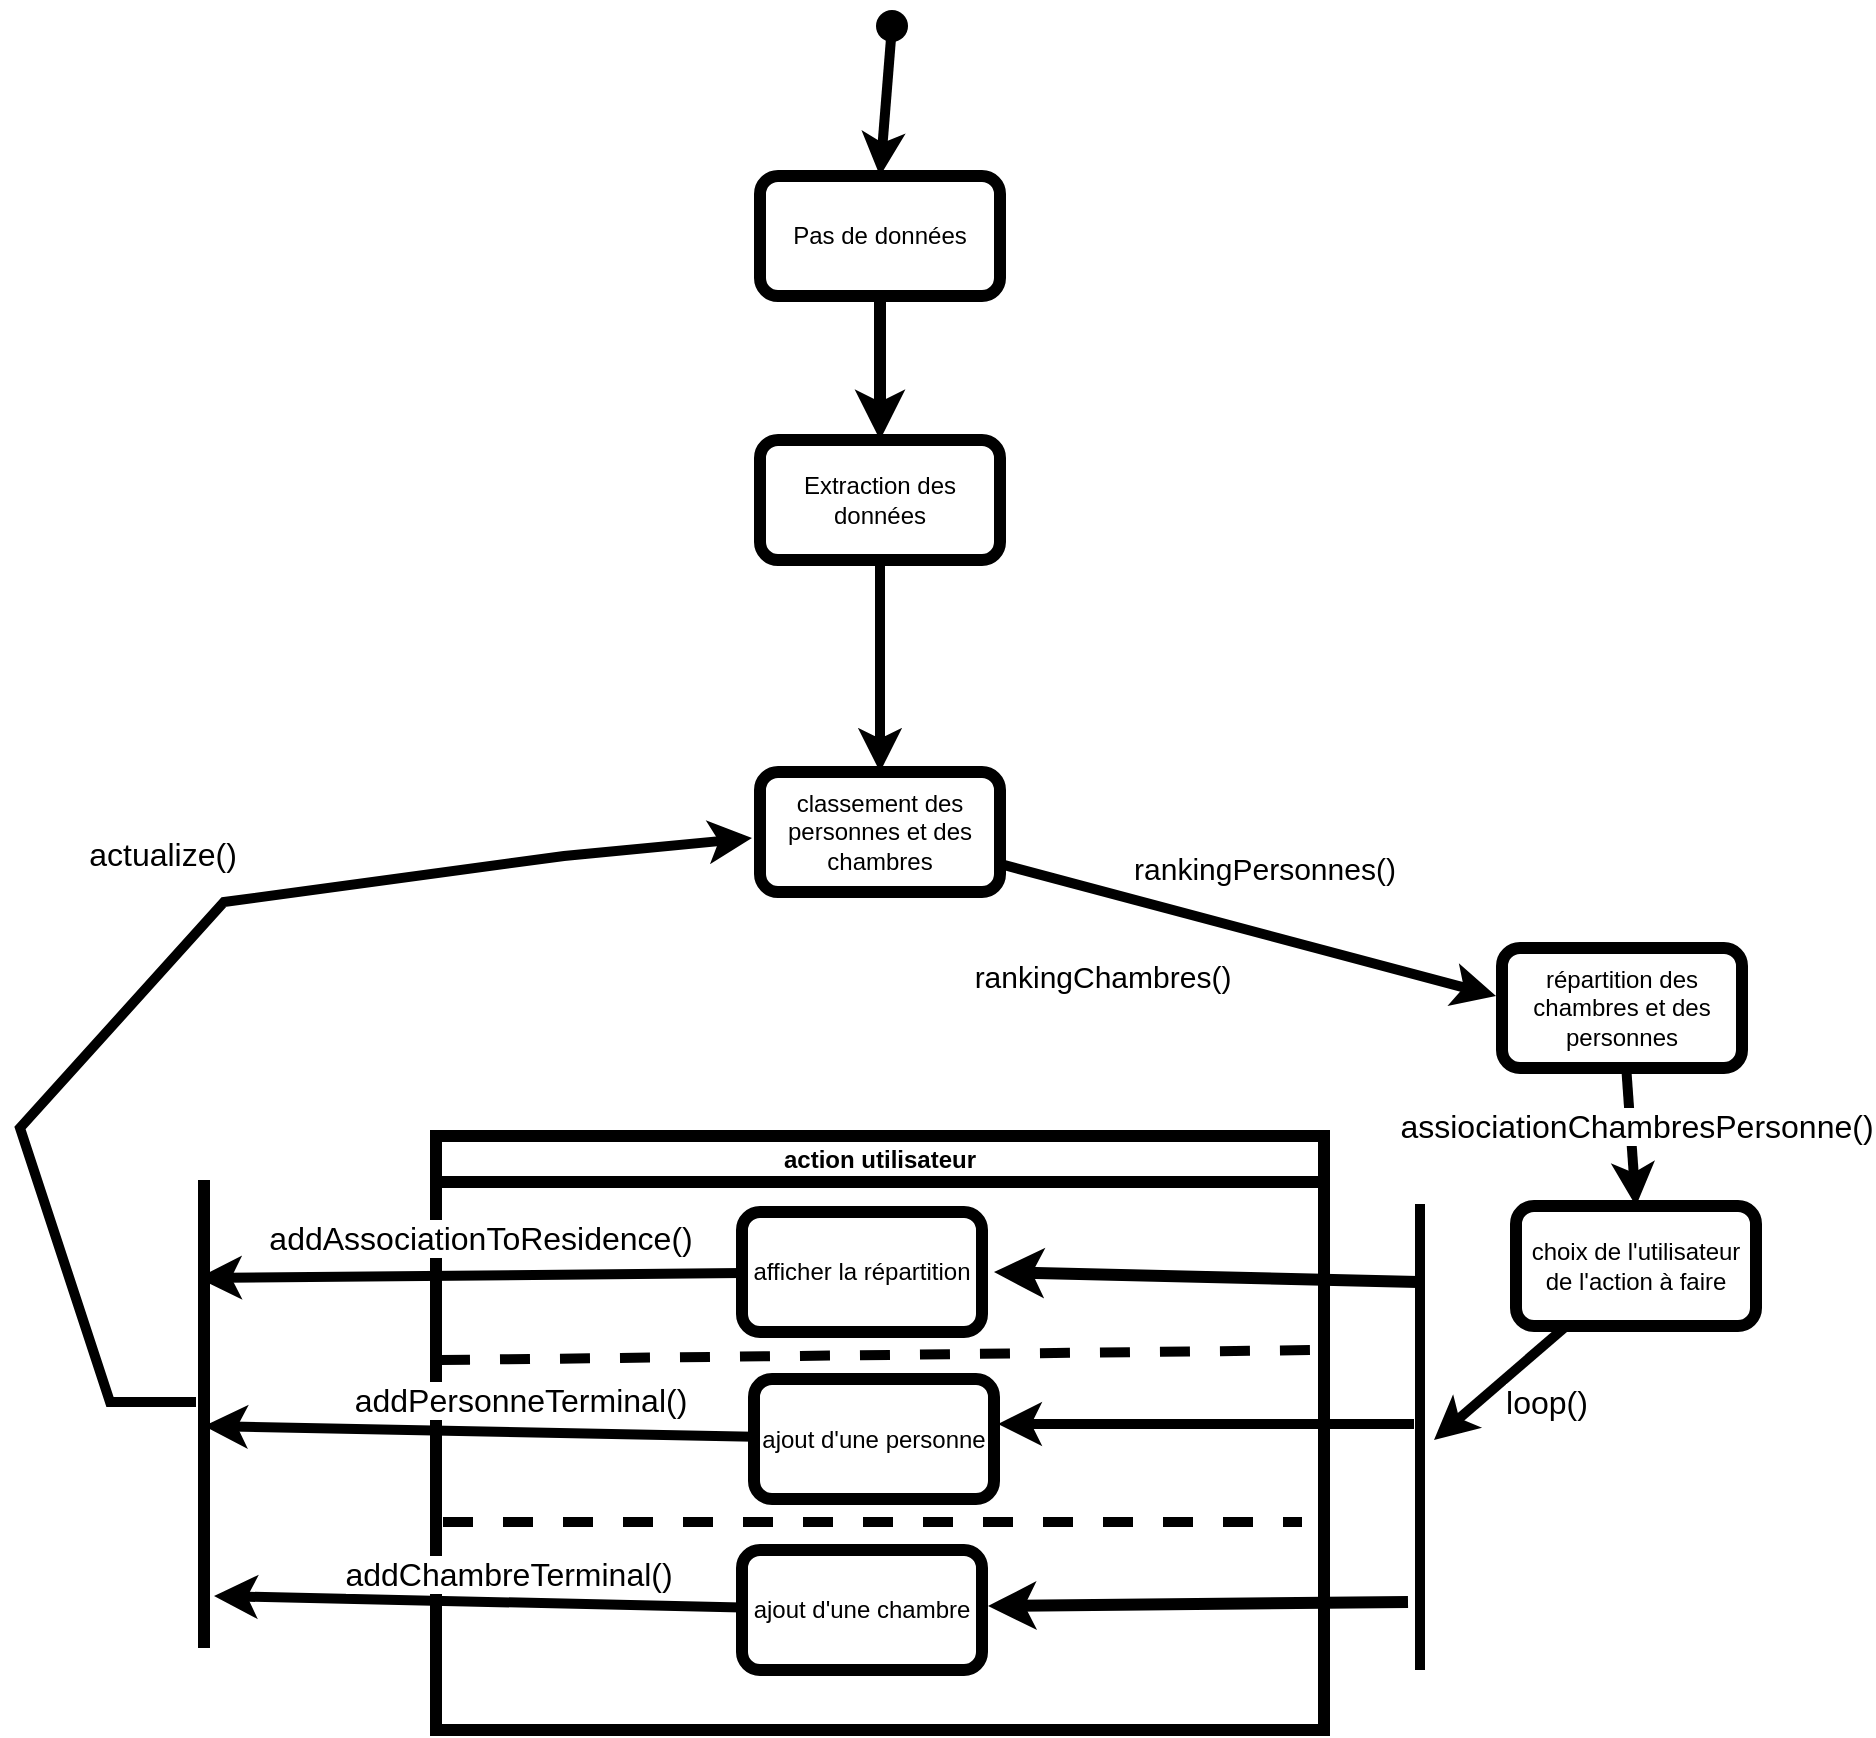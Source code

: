 <mxfile version="22.1.22" type="embed">
  <diagram id="gWISrfITsax8uBcyrK8t" name="Page-1">
    <mxGraphModel dx="1930" dy="1526" grid="0" gridSize="10" guides="1" tooltips="1" connect="1" arrows="1" fold="1" page="0" pageScale="1" pageWidth="413" pageHeight="291" math="0" shadow="0">
      <root>
        <mxCell id="0" />
        <mxCell id="1" parent="0" />
        <mxCell id="12" style="edgeStyle=none;html=1;entryX=0.5;entryY=0;entryDx=0;entryDy=0;strokeWidth=5;exitX=0;exitY=0.4;exitDx=0;exitDy=0;exitPerimeter=0;" parent="1" source="7" target="10" edge="1">
          <mxGeometry relative="1" as="geometry" />
        </mxCell>
        <mxCell id="7" value="" style="shape=waypoint;sketch=0;fillStyle=solid;size=6;pointerEvents=1;points=[];fillColor=none;resizable=0;rotatable=0;perimeter=centerPerimeter;snapToPoint=1;strokeWidth=6;" parent="1" vertex="1">
          <mxGeometry x="299" y="-155" width="20" height="20" as="geometry" />
        </mxCell>
        <mxCell id="44" style="edgeStyle=orthogonalEdgeStyle;rounded=0;orthogonalLoop=1;jettySize=auto;html=1;entryX=0.5;entryY=0;entryDx=0;entryDy=0;strokeWidth=6;" parent="1" source="10" target="13" edge="1">
          <mxGeometry relative="1" as="geometry" />
        </mxCell>
        <mxCell id="10" value="Pas de données" style="rounded=1;whiteSpace=wrap;html=1;strokeWidth=6;" parent="1" vertex="1">
          <mxGeometry x="243" y="-70" width="120" height="60" as="geometry" />
        </mxCell>
        <mxCell id="19" style="edgeStyle=none;html=1;exitX=0.5;exitY=1;exitDx=0;exitDy=0;entryX=0.5;entryY=0;entryDx=0;entryDy=0;strokeWidth=5;" parent="1" source="13" target="16" edge="1">
          <mxGeometry relative="1" as="geometry" />
        </mxCell>
        <mxCell id="13" value="Extraction des données" style="rounded=1;whiteSpace=wrap;html=1;strokeWidth=6;" parent="1" vertex="1">
          <mxGeometry x="243" y="62" width="120" height="60" as="geometry" />
        </mxCell>
        <mxCell id="24" style="edgeStyle=none;html=1;entryX=-0.025;entryY=0.4;entryDx=0;entryDy=0;entryPerimeter=0;strokeWidth=5;" parent="1" source="16" target="23" edge="1">
          <mxGeometry relative="1" as="geometry" />
        </mxCell>
        <mxCell id="57" value="rankingPersonnes()" style="edgeLabel;html=1;align=center;verticalAlign=middle;resizable=0;points=[];fontSize=15;" vertex="1" connectable="0" parent="24">
          <mxGeometry x="-0.178" y="2" relative="1" as="geometry">
            <mxPoint x="29" y="-23" as="offset" />
          </mxGeometry>
        </mxCell>
        <mxCell id="16" value="classement des personnes et des chambres" style="rounded=1;whiteSpace=wrap;html=1;strokeWidth=6;" parent="1" vertex="1">
          <mxGeometry x="243" y="228" width="120" height="60" as="geometry" />
        </mxCell>
        <mxCell id="26" style="edgeStyle=none;html=1;strokeWidth=5;" parent="1" source="17" edge="1">
          <mxGeometry relative="1" as="geometry">
            <mxPoint x="580" y="562" as="targetPoint" />
          </mxGeometry>
        </mxCell>
        <mxCell id="45" value="loop()" style="edgeLabel;html=1;align=center;verticalAlign=middle;resizable=0;points=[];fontSize=16;" parent="26" vertex="1" connectable="0">
          <mxGeometry x="-0.004" y="-2" relative="1" as="geometry">
            <mxPoint x="24" y="11" as="offset" />
          </mxGeometry>
        </mxCell>
        <mxCell id="17" value="choix de l&#39;utilisateur de l&#39;action à faire" style="rounded=1;whiteSpace=wrap;html=1;strokeWidth=6;" parent="1" vertex="1">
          <mxGeometry x="621" y="445" width="120" height="60" as="geometry" />
        </mxCell>
        <mxCell id="25" style="edgeStyle=none;html=1;entryX=0.5;entryY=0;entryDx=0;entryDy=0;strokeWidth=5;" parent="1" source="23" target="17" edge="1">
          <mxGeometry relative="1" as="geometry" />
        </mxCell>
        <mxCell id="46" value="Text" style="edgeLabel;html=1;align=center;verticalAlign=middle;resizable=0;points=[];" parent="25" vertex="1" connectable="0">
          <mxGeometry x="-0.073" relative="1" as="geometry">
            <mxPoint as="offset" />
          </mxGeometry>
        </mxCell>
        <mxCell id="47" value="assiociationChambresPersonne()" style="edgeLabel;html=1;align=center;verticalAlign=middle;resizable=0;points=[];fontSize=16;" vertex="1" connectable="0" parent="25">
          <mxGeometry x="-0.154" y="3" relative="1" as="geometry">
            <mxPoint as="offset" />
          </mxGeometry>
        </mxCell>
        <mxCell id="23" value="répartition des chambres et des personnes" style="rounded=1;whiteSpace=wrap;html=1;strokeWidth=6;" parent="1" vertex="1">
          <mxGeometry x="614" y="316" width="120" height="60" as="geometry" />
        </mxCell>
        <mxCell id="31" value="action utilisateur" style="swimlane;whiteSpace=wrap;html=1;strokeWidth=6;" parent="1" vertex="1">
          <mxGeometry x="81" y="410" width="444" height="297" as="geometry" />
        </mxCell>
        <mxCell id="20" value="afficher la répartition" style="rounded=1;whiteSpace=wrap;html=1;strokeWidth=6;" parent="31" vertex="1">
          <mxGeometry x="153" y="38" width="120" height="60" as="geometry" />
        </mxCell>
        <mxCell id="27" value="ajout d&#39;une personne" style="rounded=1;whiteSpace=wrap;html=1;strokeWidth=6;" parent="31" vertex="1">
          <mxGeometry x="159" y="121.5" width="120" height="60" as="geometry" />
        </mxCell>
        <mxCell id="28" value="ajout d&#39;une chambre" style="rounded=1;whiteSpace=wrap;html=1;strokeWidth=6;" parent="31" vertex="1">
          <mxGeometry x="153" y="207" width="120" height="60" as="geometry" />
        </mxCell>
        <mxCell id="37" value="" style="endArrow=classic;html=1;strokeWidth=6;endSize=5;" parent="31" edge="1">
          <mxGeometry width="50" height="50" relative="1" as="geometry">
            <mxPoint x="486" y="233" as="sourcePoint" />
            <mxPoint x="276" y="235" as="targetPoint" />
          </mxGeometry>
        </mxCell>
        <mxCell id="40" value="" style="endArrow=none;dashed=1;html=1;strokeWidth=5;" parent="31" edge="1">
          <mxGeometry width="50" height="50" relative="1" as="geometry">
            <mxPoint x="3.5" y="193" as="sourcePoint" />
            <mxPoint x="433" y="193" as="targetPoint" />
          </mxGeometry>
        </mxCell>
        <mxCell id="33" value="" style="endArrow=none;html=1;strokeWidth=5;" parent="1" edge="1">
          <mxGeometry width="50" height="50" relative="1" as="geometry">
            <mxPoint x="573" y="677" as="sourcePoint" />
            <mxPoint x="573" y="444" as="targetPoint" />
          </mxGeometry>
        </mxCell>
        <mxCell id="35" value="" style="endArrow=classic;html=1;strokeWidth=6;" parent="1" edge="1">
          <mxGeometry width="50" height="50" relative="1" as="geometry">
            <mxPoint x="572" y="483" as="sourcePoint" />
            <mxPoint x="360" y="478" as="targetPoint" />
          </mxGeometry>
        </mxCell>
        <mxCell id="36" value="" style="endArrow=classic;html=1;strokeWidth=5;" parent="1" edge="1">
          <mxGeometry width="50" height="50" relative="1" as="geometry">
            <mxPoint x="570" y="554" as="sourcePoint" />
            <mxPoint x="362" y="554" as="targetPoint" />
          </mxGeometry>
        </mxCell>
        <mxCell id="38" value="" style="endArrow=none;html=1;strokeWidth=6;" parent="1" edge="1">
          <mxGeometry width="50" height="50" relative="1" as="geometry">
            <mxPoint x="-35" y="666" as="sourcePoint" />
            <mxPoint x="-35" y="432" as="targetPoint" />
          </mxGeometry>
        </mxCell>
        <mxCell id="39" value="" style="endArrow=none;dashed=1;html=1;strokeWidth=5;" parent="1" edge="1">
          <mxGeometry width="50" height="50" relative="1" as="geometry">
            <mxPoint x="83" y="522" as="sourcePoint" />
            <mxPoint x="523" y="517" as="targetPoint" />
          </mxGeometry>
        </mxCell>
        <mxCell id="41" style="edgeStyle=none;html=1;strokeWidth=5;" parent="1" source="20" edge="1">
          <mxGeometry relative="1" as="geometry">
            <mxPoint x="-38" y="481" as="targetPoint" />
          </mxGeometry>
        </mxCell>
        <mxCell id="48" value="addAssociationToResidence()" style="edgeLabel;html=1;align=center;verticalAlign=middle;resizable=0;points=[];fontSize=16;" vertex="1" connectable="0" parent="41">
          <mxGeometry x="0.184" relative="1" as="geometry">
            <mxPoint x="30" y="-19" as="offset" />
          </mxGeometry>
        </mxCell>
        <mxCell id="42" style="edgeStyle=none;html=1;strokeWidth=5;" parent="1" source="27" edge="1">
          <mxGeometry relative="1" as="geometry">
            <mxPoint x="-35" y="555" as="targetPoint" />
          </mxGeometry>
        </mxCell>
        <mxCell id="49" value="addPersonneTerminal()" style="edgeLabel;html=1;align=center;verticalAlign=middle;resizable=0;points=[];fontSize=16;" vertex="1" connectable="0" parent="42">
          <mxGeometry x="-0.059" y="4" relative="1" as="geometry">
            <mxPoint x="12" y="-20" as="offset" />
          </mxGeometry>
        </mxCell>
        <mxCell id="43" style="edgeStyle=none;html=1;strokeWidth=5;" parent="1" source="28" edge="1">
          <mxGeometry relative="1" as="geometry">
            <mxPoint x="-30" y="640" as="targetPoint" />
          </mxGeometry>
        </mxCell>
        <mxCell id="50" value="addChambreTerminal()" style="edgeLabel;html=1;align=center;verticalAlign=middle;resizable=0;points=[];fontSize=16;" vertex="1" connectable="0" parent="43">
          <mxGeometry x="0.042" y="-3" relative="1" as="geometry">
            <mxPoint x="20" y="-11" as="offset" />
          </mxGeometry>
        </mxCell>
        <mxCell id="52" value="" style="endArrow=classic;html=1;rounded=0;strokeWidth=5;" edge="1" parent="1">
          <mxGeometry width="50" height="50" relative="1" as="geometry">
            <mxPoint x="-39" y="543" as="sourcePoint" />
            <mxPoint x="239" y="261" as="targetPoint" />
            <Array as="points">
              <mxPoint x="-82" y="543" />
              <mxPoint x="-127" y="406" />
              <mxPoint x="-25" y="293" />
              <mxPoint x="145" y="270" />
            </Array>
          </mxGeometry>
        </mxCell>
        <mxCell id="56" value="actualize()" style="edgeLabel;html=1;align=center;verticalAlign=middle;resizable=0;points=[];fontSize=16;" vertex="1" connectable="0" parent="52">
          <mxGeometry x="0.166" y="5" relative="1" as="geometry">
            <mxPoint x="-44" y="-17" as="offset" />
          </mxGeometry>
        </mxCell>
        <mxCell id="58" value="rankingChambres()" style="edgeLabel;html=1;align=center;verticalAlign=middle;resizable=0;points=[];fontSize=15;" vertex="1" connectable="0" parent="1">
          <mxGeometry x="414.004" y="329.999" as="geometry" />
        </mxCell>
      </root>
    </mxGraphModel>
  </diagram>
</mxfile>
